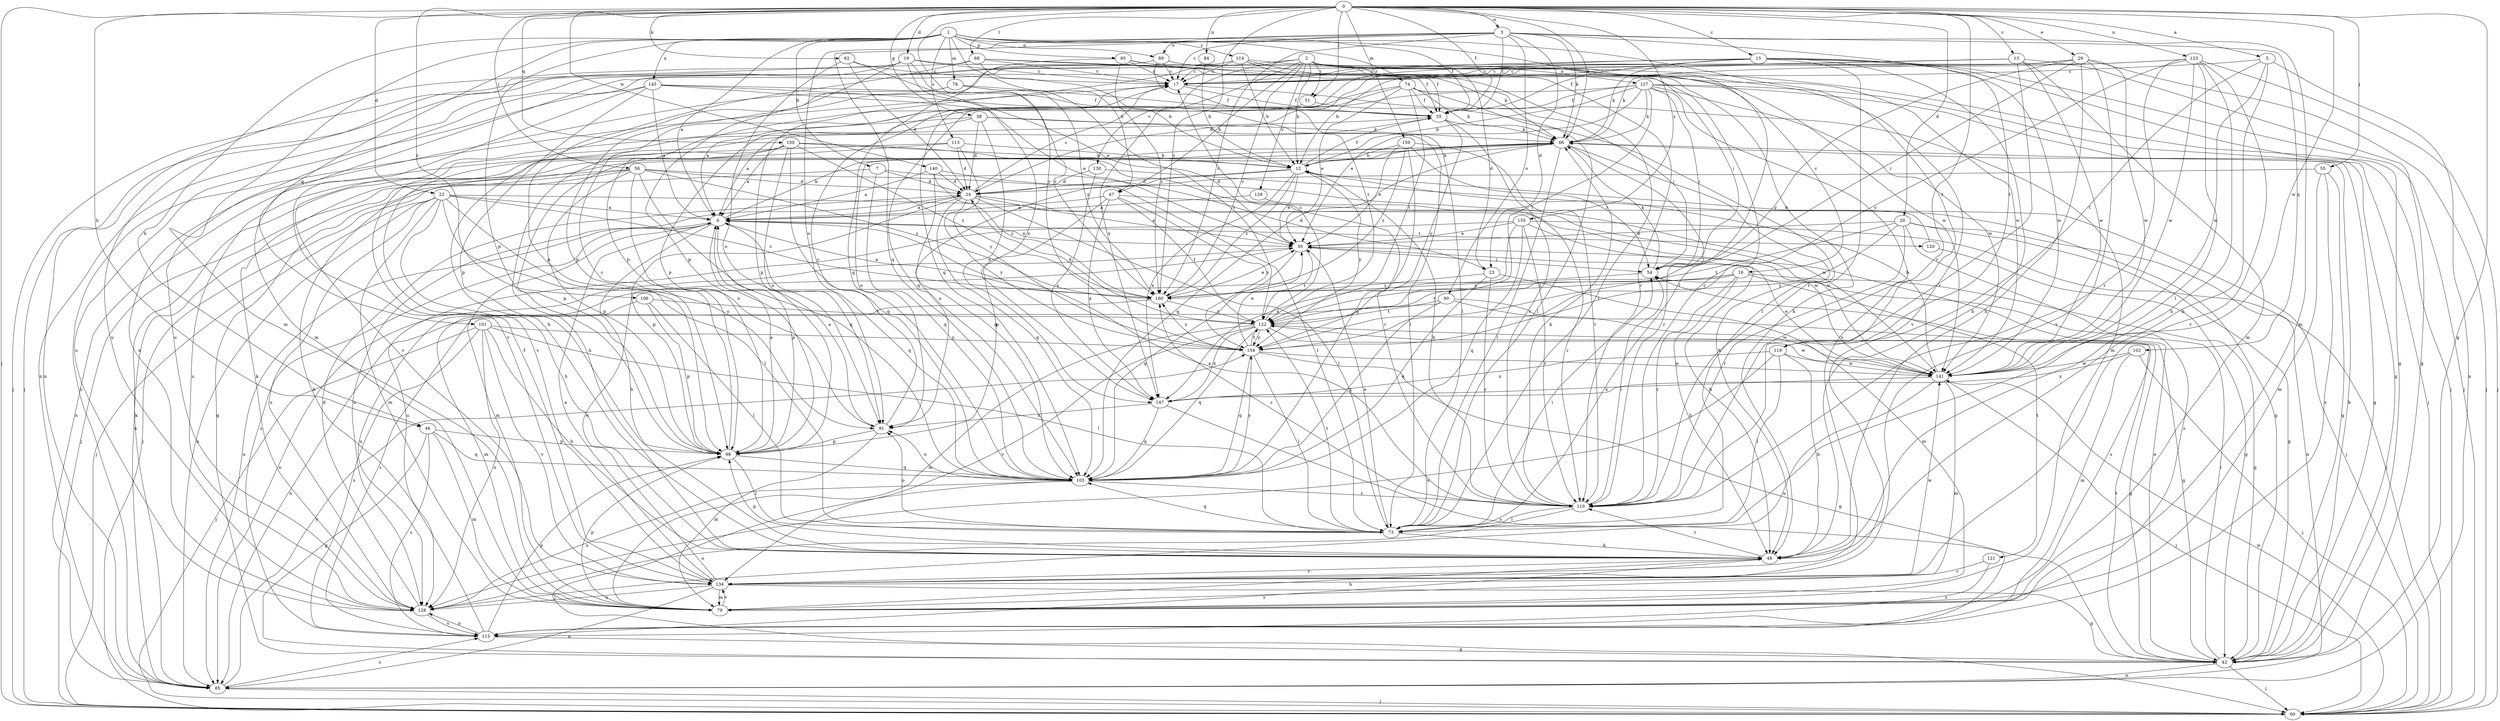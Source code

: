 strict digraph  {
0;
1;
2;
3;
5;
6;
7;
12;
13;
15;
16;
17;
19;
20;
22;
23;
24;
29;
30;
35;
38;
42;
46;
47;
48;
51;
54;
55;
56;
60;
62;
66;
68;
73;
74;
78;
79;
84;
85;
89;
90;
91;
95;
98;
100;
101;
102;
103;
106;
110;
113;
114;
115;
119;
120;
121;
122;
123;
127;
128;
129;
130;
134;
140;
141;
145;
147;
154;
155;
159;
160;
0 -> 3  [label=a];
0 -> 5  [label=a];
0 -> 13  [label=c];
0 -> 15  [label=c];
0 -> 19  [label=d];
0 -> 20  [label=d];
0 -> 22  [label=d];
0 -> 29  [label=e];
0 -> 35  [label=f];
0 -> 38  [label=g];
0 -> 42  [label=g];
0 -> 46  [label=h];
0 -> 51  [label=i];
0 -> 55  [label=j];
0 -> 56  [label=j];
0 -> 60  [label=j];
0 -> 62  [label=k];
0 -> 66  [label=k];
0 -> 68  [label=l];
0 -> 84  [label=n];
0 -> 100  [label=q];
0 -> 106  [label=r];
0 -> 110  [label=r];
0 -> 123  [label=u];
0 -> 140  [label=w];
0 -> 141  [label=w];
0 -> 154  [label=y];
0 -> 155  [label=z];
0 -> 159  [label=z];
0 -> 160  [label=z];
1 -> 6  [label=a];
1 -> 7  [label=b];
1 -> 35  [label=f];
1 -> 46  [label=h];
1 -> 47  [label=h];
1 -> 73  [label=l];
1 -> 74  [label=m];
1 -> 78  [label=m];
1 -> 79  [label=m];
1 -> 89  [label=o];
1 -> 95  [label=p];
1 -> 98  [label=p];
1 -> 101  [label=q];
1 -> 113  [label=s];
1 -> 114  [label=s];
1 -> 119  [label=t];
1 -> 145  [label=x];
2 -> 12  [label=b];
2 -> 16  [label=c];
2 -> 23  [label=d];
2 -> 47  [label=h];
2 -> 51  [label=i];
2 -> 60  [label=j];
2 -> 98  [label=p];
2 -> 127  [label=u];
2 -> 129  [label=v];
2 -> 130  [label=v];
2 -> 134  [label=v];
2 -> 147  [label=x];
2 -> 160  [label=z];
3 -> 17  [label=c];
3 -> 23  [label=d];
3 -> 35  [label=f];
3 -> 66  [label=k];
3 -> 79  [label=m];
3 -> 89  [label=o];
3 -> 90  [label=o];
3 -> 91  [label=o];
3 -> 102  [label=q];
3 -> 103  [label=q];
3 -> 119  [label=t];
3 -> 160  [label=z];
5 -> 17  [label=c];
5 -> 48  [label=h];
5 -> 85  [label=n];
5 -> 119  [label=t];
5 -> 141  [label=w];
6 -> 30  [label=e];
6 -> 48  [label=h];
6 -> 66  [label=k];
6 -> 79  [label=m];
6 -> 85  [label=n];
6 -> 98  [label=p];
6 -> 103  [label=q];
6 -> 115  [label=s];
6 -> 120  [label=t];
7 -> 23  [label=d];
7 -> 24  [label=d];
7 -> 60  [label=j];
7 -> 103  [label=q];
12 -> 24  [label=d];
12 -> 30  [label=e];
12 -> 35  [label=f];
12 -> 91  [label=o];
12 -> 147  [label=x];
12 -> 154  [label=y];
12 -> 160  [label=z];
13 -> 17  [label=c];
13 -> 24  [label=d];
13 -> 42  [label=g];
13 -> 79  [label=m];
13 -> 110  [label=r];
13 -> 128  [label=u];
13 -> 141  [label=w];
15 -> 17  [label=c];
15 -> 35  [label=f];
15 -> 42  [label=g];
15 -> 48  [label=h];
15 -> 60  [label=j];
15 -> 66  [label=k];
15 -> 103  [label=q];
15 -> 110  [label=r];
15 -> 141  [label=w];
16 -> 42  [label=g];
16 -> 48  [label=h];
16 -> 110  [label=r];
16 -> 121  [label=t];
16 -> 122  [label=t];
16 -> 128  [label=u];
16 -> 160  [label=z];
17 -> 35  [label=f];
17 -> 79  [label=m];
17 -> 85  [label=n];
19 -> 17  [label=c];
19 -> 35  [label=f];
19 -> 85  [label=n];
19 -> 98  [label=p];
19 -> 128  [label=u];
19 -> 147  [label=x];
19 -> 160  [label=z];
20 -> 30  [label=e];
20 -> 42  [label=g];
20 -> 85  [label=n];
20 -> 110  [label=r];
20 -> 115  [label=s];
20 -> 122  [label=t];
20 -> 154  [label=y];
22 -> 6  [label=a];
22 -> 48  [label=h];
22 -> 60  [label=j];
22 -> 73  [label=l];
22 -> 79  [label=m];
22 -> 85  [label=n];
22 -> 91  [label=o];
22 -> 128  [label=u];
22 -> 141  [label=w];
22 -> 160  [label=z];
23 -> 79  [label=m];
23 -> 103  [label=q];
23 -> 110  [label=r];
23 -> 160  [label=z];
24 -> 6  [label=a];
24 -> 17  [label=c];
24 -> 30  [label=e];
24 -> 73  [label=l];
24 -> 98  [label=p];
24 -> 103  [label=q];
24 -> 128  [label=u];
24 -> 141  [label=w];
24 -> 154  [label=y];
29 -> 17  [label=c];
29 -> 48  [label=h];
29 -> 54  [label=i];
29 -> 60  [label=j];
29 -> 66  [label=k];
29 -> 134  [label=v];
29 -> 141  [label=w];
29 -> 154  [label=y];
30 -> 54  [label=i];
30 -> 85  [label=n];
30 -> 103  [label=q];
30 -> 122  [label=t];
35 -> 66  [label=k];
35 -> 110  [label=r];
35 -> 134  [label=v];
35 -> 154  [label=y];
38 -> 6  [label=a];
38 -> 24  [label=d];
38 -> 66  [label=k];
38 -> 73  [label=l];
38 -> 134  [label=v];
38 -> 147  [label=x];
42 -> 30  [label=e];
42 -> 54  [label=i];
42 -> 60  [label=j];
42 -> 66  [label=k];
42 -> 85  [label=n];
42 -> 122  [label=t];
46 -> 42  [label=g];
46 -> 79  [label=m];
46 -> 98  [label=p];
46 -> 103  [label=q];
46 -> 115  [label=s];
47 -> 6  [label=a];
47 -> 60  [label=j];
47 -> 98  [label=p];
47 -> 122  [label=t];
47 -> 147  [label=x];
47 -> 154  [label=y];
48 -> 98  [label=p];
48 -> 110  [label=r];
48 -> 115  [label=s];
48 -> 134  [label=v];
51 -> 73  [label=l];
51 -> 98  [label=p];
54 -> 66  [label=k];
54 -> 115  [label=s];
54 -> 160  [label=z];
55 -> 24  [label=d];
55 -> 42  [label=g];
55 -> 79  [label=m];
55 -> 115  [label=s];
56 -> 24  [label=d];
56 -> 42  [label=g];
56 -> 60  [label=j];
56 -> 85  [label=n];
56 -> 91  [label=o];
56 -> 98  [label=p];
56 -> 103  [label=q];
56 -> 141  [label=w];
56 -> 160  [label=z];
60 -> 141  [label=w];
62 -> 17  [label=c];
62 -> 24  [label=d];
62 -> 30  [label=e];
62 -> 91  [label=o];
66 -> 12  [label=b];
66 -> 42  [label=g];
66 -> 48  [label=h];
66 -> 73  [label=l];
66 -> 91  [label=o];
66 -> 103  [label=q];
66 -> 110  [label=r];
68 -> 12  [label=b];
68 -> 17  [label=c];
68 -> 35  [label=f];
68 -> 60  [label=j];
68 -> 98  [label=p];
68 -> 110  [label=r];
73 -> 30  [label=e];
73 -> 48  [label=h];
73 -> 54  [label=i];
73 -> 91  [label=o];
73 -> 103  [label=q];
73 -> 122  [label=t];
74 -> 6  [label=a];
74 -> 30  [label=e];
74 -> 35  [label=f];
74 -> 54  [label=i];
74 -> 66  [label=k];
74 -> 73  [label=l];
74 -> 103  [label=q];
74 -> 122  [label=t];
78 -> 35  [label=f];
78 -> 48  [label=h];
78 -> 122  [label=t];
78 -> 128  [label=u];
78 -> 160  [label=z];
79 -> 48  [label=h];
79 -> 98  [label=p];
79 -> 134  [label=v];
84 -> 12  [label=b];
84 -> 17  [label=c];
85 -> 60  [label=j];
85 -> 66  [label=k];
85 -> 115  [label=s];
85 -> 154  [label=y];
89 -> 17  [label=c];
89 -> 48  [label=h];
89 -> 60  [label=j];
89 -> 98  [label=p];
89 -> 122  [label=t];
89 -> 141  [label=w];
90 -> 42  [label=g];
90 -> 85  [label=n];
90 -> 103  [label=q];
90 -> 122  [label=t];
90 -> 141  [label=w];
91 -> 6  [label=a];
91 -> 17  [label=c];
91 -> 79  [label=m];
91 -> 98  [label=p];
95 -> 17  [label=c];
95 -> 54  [label=i];
95 -> 66  [label=k];
95 -> 103  [label=q];
95 -> 160  [label=z];
98 -> 6  [label=a];
98 -> 17  [label=c];
98 -> 73  [label=l];
98 -> 103  [label=q];
100 -> 6  [label=a];
100 -> 12  [label=b];
100 -> 48  [label=h];
100 -> 91  [label=o];
100 -> 98  [label=p];
100 -> 103  [label=q];
100 -> 110  [label=r];
100 -> 160  [label=z];
101 -> 48  [label=h];
101 -> 60  [label=j];
101 -> 73  [label=l];
101 -> 115  [label=s];
101 -> 128  [label=u];
101 -> 134  [label=v];
101 -> 154  [label=y];
102 -> 60  [label=j];
102 -> 79  [label=m];
102 -> 141  [label=w];
102 -> 147  [label=x];
103 -> 60  [label=j];
103 -> 91  [label=o];
103 -> 110  [label=r];
103 -> 128  [label=u];
103 -> 154  [label=y];
106 -> 73  [label=l];
106 -> 79  [label=m];
106 -> 98  [label=p];
106 -> 122  [label=t];
110 -> 6  [label=a];
110 -> 12  [label=b];
110 -> 54  [label=i];
110 -> 66  [label=k];
110 -> 73  [label=l];
110 -> 128  [label=u];
110 -> 160  [label=z];
113 -> 12  [label=b];
113 -> 24  [label=d];
113 -> 85  [label=n];
113 -> 128  [label=u];
113 -> 154  [label=y];
114 -> 12  [label=b];
114 -> 17  [label=c];
114 -> 73  [label=l];
114 -> 79  [label=m];
114 -> 85  [label=n];
114 -> 110  [label=r];
114 -> 141  [label=w];
115 -> 42  [label=g];
115 -> 66  [label=k];
115 -> 98  [label=p];
115 -> 128  [label=u];
119 -> 48  [label=h];
119 -> 73  [label=l];
119 -> 128  [label=u];
119 -> 141  [label=w];
119 -> 147  [label=x];
120 -> 12  [label=b];
120 -> 42  [label=g];
121 -> 115  [label=s];
121 -> 134  [label=v];
122 -> 17  [label=c];
122 -> 24  [label=d];
122 -> 42  [label=g];
122 -> 79  [label=m];
122 -> 103  [label=q];
122 -> 134  [label=v];
122 -> 141  [label=w];
122 -> 147  [label=x];
122 -> 154  [label=y];
123 -> 12  [label=b];
123 -> 17  [label=c];
123 -> 48  [label=h];
123 -> 60  [label=j];
123 -> 73  [label=l];
123 -> 110  [label=r];
123 -> 134  [label=v];
123 -> 141  [label=w];
123 -> 154  [label=y];
127 -> 12  [label=b];
127 -> 30  [label=e];
127 -> 35  [label=f];
127 -> 42  [label=g];
127 -> 54  [label=i];
127 -> 60  [label=j];
127 -> 66  [label=k];
127 -> 98  [label=p];
127 -> 122  [label=t];
127 -> 134  [label=v];
127 -> 141  [label=w];
128 -> 24  [label=d];
128 -> 66  [label=k];
128 -> 115  [label=s];
129 -> 6  [label=a];
129 -> 110  [label=r];
130 -> 24  [label=d];
130 -> 42  [label=g];
130 -> 147  [label=x];
134 -> 6  [label=a];
134 -> 30  [label=e];
134 -> 35  [label=f];
134 -> 42  [label=g];
134 -> 79  [label=m];
134 -> 85  [label=n];
134 -> 128  [label=u];
134 -> 141  [label=w];
140 -> 6  [label=a];
140 -> 24  [label=d];
140 -> 73  [label=l];
140 -> 103  [label=q];
140 -> 160  [label=z];
141 -> 12  [label=b];
141 -> 30  [label=e];
141 -> 60  [label=j];
141 -> 79  [label=m];
141 -> 128  [label=u];
141 -> 147  [label=x];
145 -> 6  [label=a];
145 -> 30  [label=e];
145 -> 35  [label=f];
145 -> 73  [label=l];
145 -> 98  [label=p];
145 -> 128  [label=u];
145 -> 134  [label=v];
147 -> 91  [label=o];
147 -> 103  [label=q];
147 -> 115  [label=s];
154 -> 30  [label=e];
154 -> 42  [label=g];
154 -> 73  [label=l];
154 -> 103  [label=q];
154 -> 122  [label=t];
154 -> 141  [label=w];
154 -> 160  [label=z];
155 -> 30  [label=e];
155 -> 48  [label=h];
155 -> 60  [label=j];
155 -> 103  [label=q];
155 -> 110  [label=r];
155 -> 128  [label=u];
155 -> 147  [label=x];
159 -> 12  [label=b];
159 -> 30  [label=e];
159 -> 54  [label=i];
159 -> 103  [label=q];
159 -> 110  [label=r];
159 -> 160  [label=z];
160 -> 6  [label=a];
160 -> 30  [label=e];
160 -> 115  [label=s];
160 -> 122  [label=t];
}
